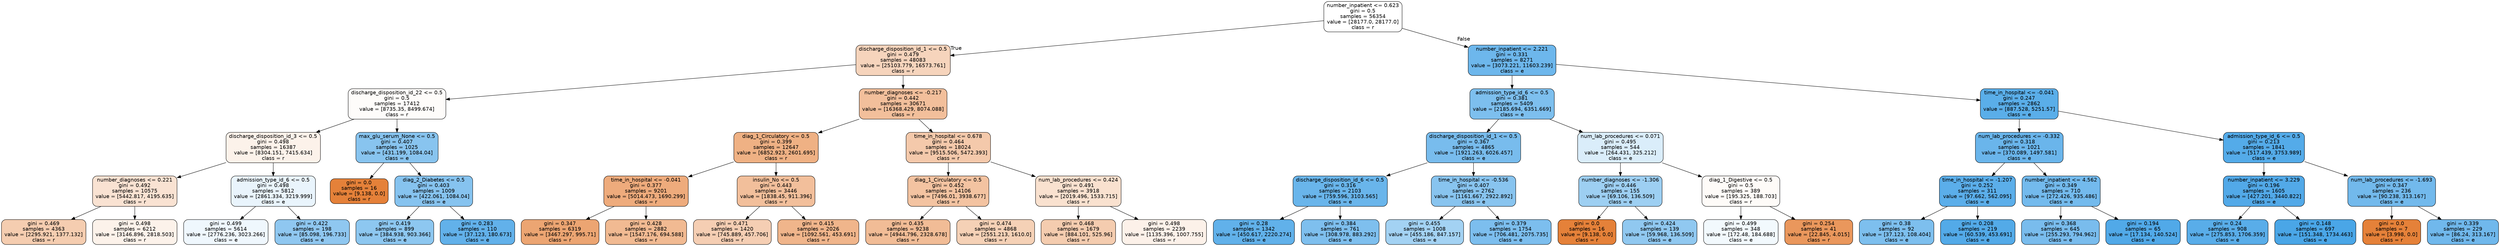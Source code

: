 digraph Tree {
node [shape=box, style="filled, rounded", color="black", fontname=helvetica] ;
edge [fontname=helvetica] ;
0 [label="number_inpatient <= 0.623\ngini = 0.5\nsamples = 56354\nvalue = [28177.0, 28177.0]\nclass = r", fillcolor="#ffffff"] ;
1 [label="discharge_disposition_id_1 <= 0.5\ngini = 0.479\nsamples = 48083\nvalue = [25103.779, 16573.761]\nclass = r", fillcolor="#f6d4bc"] ;
0 -> 1 [labeldistance=2.5, labelangle=45, headlabel="True"] ;
2 [label="discharge_disposition_id_22 <= 0.5\ngini = 0.5\nsamples = 17412\nvalue = [8735.35, 8499.674]\nclass = r", fillcolor="#fefcfa"] ;
1 -> 2 ;
3 [label="discharge_disposition_id_3 <= 0.5\ngini = 0.498\nsamples = 16387\nvalue = [8304.151, 7415.634]\nclass = r", fillcolor="#fcf2ea"] ;
2 -> 3 ;
4 [label="number_diagnoses <= 0.221\ngini = 0.492\nsamples = 10575\nvalue = [5442.817, 4195.635]\nclass = r", fillcolor="#f9e2d2"] ;
3 -> 4 ;
5 [label="gini = 0.469\nsamples = 4363\nvalue = [2295.921, 1377.132]\nclass = r", fillcolor="#f5cdb0"] ;
4 -> 5 ;
6 [label="gini = 0.498\nsamples = 6212\nvalue = [3146.896, 2818.503]\nclass = r", fillcolor="#fcf2ea"] ;
4 -> 6 ;
7 [label="admission_type_id_6 <= 0.5\ngini = 0.498\nsamples = 5812\nvalue = [2861.334, 3219.999]\nclass = e", fillcolor="#e9f4fc"] ;
3 -> 7 ;
8 [label="gini = 0.499\nsamples = 5614\nvalue = [2776.236, 3023.266]\nclass = e", fillcolor="#eff7fd"] ;
7 -> 8 ;
9 [label="gini = 0.422\nsamples = 198\nvalue = [85.098, 196.733]\nclass = e", fillcolor="#8fc7f0"] ;
7 -> 9 ;
10 [label="max_glu_serum_None <= 0.5\ngini = 0.407\nsamples = 1025\nvalue = [431.199, 1084.04]\nclass = e", fillcolor="#88c4ef"] ;
2 -> 10 ;
11 [label="gini = 0.0\nsamples = 16\nvalue = [9.138, 0.0]\nclass = r", fillcolor="#e58139"] ;
10 -> 11 ;
12 [label="diag_2_Diabetes <= 0.5\ngini = 0.403\nsamples = 1009\nvalue = [422.061, 1084.04]\nclass = e", fillcolor="#86c3ef"] ;
10 -> 12 ;
13 [label="gini = 0.419\nsamples = 899\nvalue = [384.938, 903.366]\nclass = e", fillcolor="#8dc7f0"] ;
12 -> 13 ;
14 [label="gini = 0.283\nsamples = 110\nvalue = [37.123, 180.673]\nclass = e", fillcolor="#62b1ea"] ;
12 -> 14 ;
15 [label="number_diagnoses <= -0.217\ngini = 0.442\nsamples = 30671\nvalue = [16368.429, 8074.088]\nclass = r", fillcolor="#f2bf9b"] ;
1 -> 15 ;
16 [label="diag_1_Circulatory <= 0.5\ngini = 0.399\nsamples = 12647\nvalue = [6852.923, 2601.695]\nclass = r", fillcolor="#efb184"] ;
15 -> 16 ;
17 [label="time_in_hospital <= -0.041\ngini = 0.377\nsamples = 9201\nvalue = [5014.473, 1690.299]\nclass = r", fillcolor="#eeab7c"] ;
16 -> 17 ;
18 [label="gini = 0.347\nsamples = 6319\nvalue = [3467.297, 995.71]\nclass = r", fillcolor="#eca572"] ;
17 -> 18 ;
19 [label="gini = 0.428\nsamples = 2882\nvalue = [1547.176, 694.588]\nclass = r", fillcolor="#f1ba92"] ;
17 -> 19 ;
20 [label="insulin_No <= 0.5\ngini = 0.443\nsamples = 3446\nvalue = [1838.45, 911.396]\nclass = r", fillcolor="#f2bf9b"] ;
16 -> 20 ;
21 [label="gini = 0.471\nsamples = 1420\nvalue = [745.889, 457.706]\nclass = r", fillcolor="#f5ceb3"] ;
20 -> 21 ;
22 [label="gini = 0.415\nsamples = 2026\nvalue = [1092.561, 453.691]\nclass = r", fillcolor="#f0b58b"] ;
20 -> 22 ;
23 [label="time_in_hospital <= 0.678\ngini = 0.464\nsamples = 18024\nvalue = [9515.506, 5472.393]\nclass = r", fillcolor="#f4c9ab"] ;
15 -> 23 ;
24 [label="diag_1_Circulatory <= 0.5\ngini = 0.452\nsamples = 14106\nvalue = [7496.01, 3938.677]\nclass = r", fillcolor="#f3c3a1"] ;
23 -> 24 ;
25 [label="gini = 0.435\nsamples = 9238\nvalue = [4944.796, 2328.678]\nclass = r", fillcolor="#f1bc96"] ;
24 -> 25 ;
26 [label="gini = 0.474\nsamples = 4868\nvalue = [2551.213, 1610.0]\nclass = r", fillcolor="#f5d1b6"] ;
24 -> 26 ;
27 [label="num_lab_procedures <= 0.424\ngini = 0.491\nsamples = 3918\nvalue = [2019.496, 1533.715]\nclass = r", fillcolor="#f9e1cf"] ;
23 -> 27 ;
28 [label="gini = 0.468\nsamples = 1679\nvalue = [884.101, 525.96]\nclass = r", fillcolor="#f4ccaf"] ;
27 -> 28 ;
29 [label="gini = 0.498\nsamples = 2239\nvalue = [1135.396, 1007.755]\nclass = r", fillcolor="#fcf1e9"] ;
27 -> 29 ;
30 [label="number_inpatient <= 2.221\ngini = 0.331\nsamples = 8271\nvalue = [3073.221, 11603.239]\nclass = e", fillcolor="#6db7ec"] ;
0 -> 30 [labeldistance=2.5, labelangle=-45, headlabel="False"] ;
31 [label="admission_type_id_6 <= 0.5\ngini = 0.381\nsamples = 5409\nvalue = [2185.694, 6351.669]\nclass = e", fillcolor="#7dbfee"] ;
30 -> 31 ;
32 [label="discharge_disposition_id_1 <= 0.5\ngini = 0.367\nsamples = 4865\nvalue = [1921.263, 6026.457]\nclass = e", fillcolor="#78bced"] ;
31 -> 32 ;
33 [label="discharge_disposition_id_6 <= 0.5\ngini = 0.316\nsamples = 2103\nvalue = [759.596, 3103.565]\nclass = e", fillcolor="#69b5eb"] ;
32 -> 33 ;
34 [label="gini = 0.28\nsamples = 1342\nvalue = [450.617, 2220.274]\nclass = e", fillcolor="#61b1ea"] ;
33 -> 34 ;
35 [label="gini = 0.384\nsamples = 761\nvalue = [308.978, 883.292]\nclass = e", fillcolor="#7ebfee"] ;
33 -> 35 ;
36 [label="time_in_hospital <= -0.536\ngini = 0.407\nsamples = 2762\nvalue = [1161.667, 2922.892]\nclass = e", fillcolor="#88c4ef"] ;
32 -> 36 ;
37 [label="gini = 0.455\nsamples = 1008\nvalue = [455.186, 847.157]\nclass = e", fillcolor="#a3d2f3"] ;
36 -> 37 ;
38 [label="gini = 0.379\nsamples = 1754\nvalue = [706.481, 2075.735]\nclass = e", fillcolor="#7cbeee"] ;
36 -> 38 ;
39 [label="num_lab_procedures <= 0.071\ngini = 0.495\nsamples = 544\nvalue = [264.431, 325.212]\nclass = e", fillcolor="#daedfa"] ;
31 -> 39 ;
40 [label="number_diagnoses <= -1.306\ngini = 0.446\nsamples = 155\nvalue = [69.106, 136.509]\nclass = e", fillcolor="#9dcff2"] ;
39 -> 40 ;
41 [label="gini = 0.0\nsamples = 16\nvalue = [9.138, 0.0]\nclass = r", fillcolor="#e58139"] ;
40 -> 41 ;
42 [label="gini = 0.424\nsamples = 139\nvalue = [59.968, 136.509]\nclass = e", fillcolor="#90c8f0"] ;
40 -> 42 ;
43 [label="diag_1_Digestive <= 0.5\ngini = 0.5\nsamples = 389\nvalue = [195.325, 188.703]\nclass = r", fillcolor="#fefbf8"] ;
39 -> 43 ;
44 [label="gini = 0.499\nsamples = 348\nvalue = [172.48, 184.688]\nclass = e", fillcolor="#f2f9fd"] ;
43 -> 44 ;
45 [label="gini = 0.254\nsamples = 41\nvalue = [22.845, 4.015]\nclass = r", fillcolor="#ea975c"] ;
43 -> 45 ;
46 [label="time_in_hospital <= -0.041\ngini = 0.247\nsamples = 2862\nvalue = [887.528, 5251.57]\nclass = e", fillcolor="#5aaee9"] ;
30 -> 46 ;
47 [label="num_lab_procedures <= -0.332\ngini = 0.318\nsamples = 1021\nvalue = [370.089, 1497.581]\nclass = e", fillcolor="#6ab5eb"] ;
46 -> 47 ;
48 [label="time_in_hospital <= -1.207\ngini = 0.252\nsamples = 311\nvalue = [97.662, 562.095]\nclass = e", fillcolor="#5baeea"] ;
47 -> 48 ;
49 [label="gini = 0.38\nsamples = 92\nvalue = [37.123, 108.404]\nclass = e", fillcolor="#7dbfee"] ;
48 -> 49 ;
50 [label="gini = 0.208\nsamples = 219\nvalue = [60.539, 453.691]\nclass = e", fillcolor="#53aae8"] ;
48 -> 50 ;
51 [label="number_inpatient <= 4.562\ngini = 0.349\nsamples = 710\nvalue = [272.426, 935.486]\nclass = e", fillcolor="#73baed"] ;
47 -> 51 ;
52 [label="gini = 0.368\nsamples = 645\nvalue = [255.293, 794.962]\nclass = e", fillcolor="#79bced"] ;
51 -> 52 ;
53 [label="gini = 0.194\nsamples = 65\nvalue = [17.134, 140.524]\nclass = e", fillcolor="#51a9e8"] ;
51 -> 53 ;
54 [label="admission_type_id_6 <= 0.5\ngini = 0.213\nsamples = 1841\nvalue = [517.439, 3753.989]\nclass = e", fillcolor="#54abe9"] ;
46 -> 54 ;
55 [label="number_inpatient <= 3.229\ngini = 0.196\nsamples = 1605\nvalue = [427.201, 3440.822]\nclass = e", fillcolor="#52a9e8"] ;
54 -> 55 ;
56 [label="gini = 0.24\nsamples = 908\nvalue = [275.853, 1706.359]\nclass = e", fillcolor="#59ade9"] ;
55 -> 56 ;
57 [label="gini = 0.148\nsamples = 697\nvalue = [151.348, 1734.463]\nclass = e", fillcolor="#4aa6e7"] ;
55 -> 57 ;
58 [label="num_lab_procedures <= -1.693\ngini = 0.347\nsamples = 236\nvalue = [90.238, 313.167]\nclass = e", fillcolor="#72b9ec"] ;
54 -> 58 ;
59 [label="gini = 0.0\nsamples = 7\nvalue = [3.998, 0.0]\nclass = r", fillcolor="#e58139"] ;
58 -> 59 ;
60 [label="gini = 0.339\nsamples = 229\nvalue = [86.24, 313.167]\nclass = e", fillcolor="#70b8ec"] ;
58 -> 60 ;
}